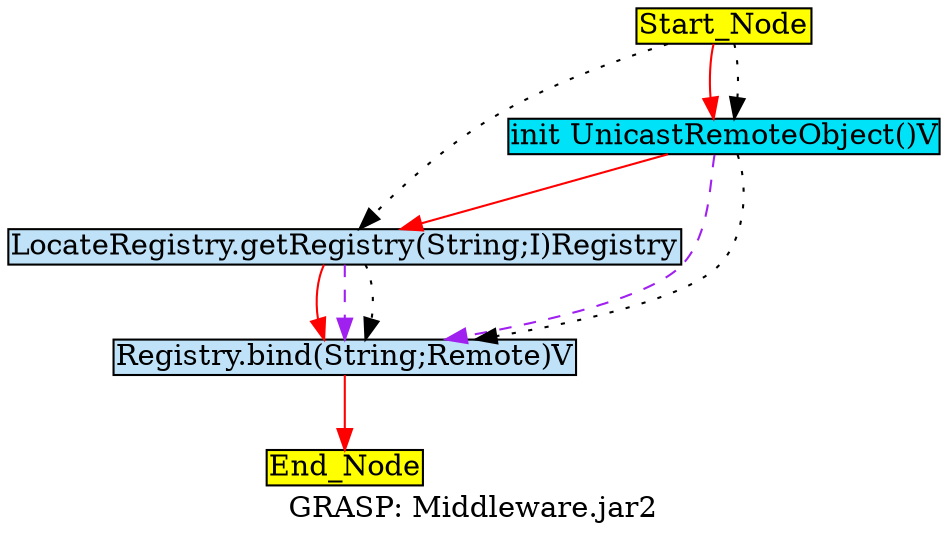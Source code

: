 digraph G {
	graph[label="GRASP: Middleware.jar2"];	node[style=filled,fillcolor ="white",shape=box,margin=0.02,width=0,height=0];
	"Start_Node"[fillcolor ="yellow",style="filled" ];
	"LocateRegistry.getRegistry(String;I)Registry"[fillcolor ="#c0e2f8",style="filled" ];
	"End_Node"[fillcolor ="yellow",style="filled" ];
	"Start_Node"[fillcolor ="yellow",style="filled" ];
	"Registry.bind(String;Remote)V"[fillcolor ="#c0e2f8",style="filled" ];
	"init UnicastRemoteObject()V"[fillcolor ="#00e2f8",style="filled" ];
	"LocateRegistry.getRegistry(String;I)Registry" -> "Registry.bind(String;Remote)V"[color="red",style=solid];
	"LocateRegistry.getRegistry(String;I)Registry" -> "Registry.bind(String;Remote)V"[color="purple",style=dashed];
	"LocateRegistry.getRegistry(String;I)Registry" -> "Registry.bind(String;Remote)V"[color="black",style=dotted];
	"Start_Node" -> "LocateRegistry.getRegistry(String;I)Registry"[color="black",style=dotted];
	"Start_Node" -> "init UnicastRemoteObject()V"[color="red",style=solid];
	"Start_Node" -> "init UnicastRemoteObject()V"[color="black",style=dotted];
	"Registry.bind(String;Remote)V" -> "End_Node"[color="red",style=solid];
	"init UnicastRemoteObject()V" -> "LocateRegistry.getRegistry(String;I)Registry"[color="red",style=solid];
	"init UnicastRemoteObject()V" -> "Registry.bind(String;Remote)V"[color="purple",style=dashed];
	"init UnicastRemoteObject()V" -> "Registry.bind(String;Remote)V"[color="black",style=dotted];
}
